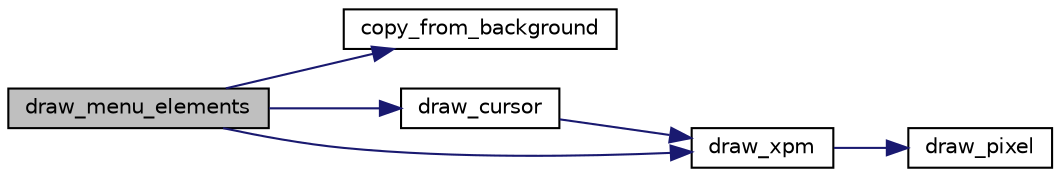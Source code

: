digraph "draw_menu_elements"
{
 // LATEX_PDF_SIZE
  edge [fontname="Helvetica",fontsize="10",labelfontname="Helvetica",labelfontsize="10"];
  node [fontname="Helvetica",fontsize="10",shape=record];
  rankdir="LR";
  Node1 [label="draw_menu_elements",height=0.2,width=0.4,color="black", fillcolor="grey75", style="filled", fontcolor="black",tooltip="Draws the menu elements on the double buffer."];
  Node1 -> Node2 [color="midnightblue",fontsize="10",style="solid",fontname="Helvetica"];
  Node2 [label="copy_from_background",height=0.2,width=0.4,color="black", fillcolor="white", style="filled",URL="$video_8c.html#aa10a93096da9f1f757aca38328a738ce",tooltip="Copies the background buffer's contents into the double buffer."];
  Node1 -> Node3 [color="midnightblue",fontsize="10",style="solid",fontname="Helvetica"];
  Node3 [label="draw_cursor",height=0.2,width=0.4,color="black", fillcolor="white", style="filled",URL="$sprite_8c.html#ac5279c7b71c8b9f1b5c69316b3996715",tooltip="Draws the cursor on the buffer used for double buffering."];
  Node3 -> Node4 [color="midnightblue",fontsize="10",style="solid",fontname="Helvetica"];
  Node4 [label="draw_xpm",height=0.2,width=0.4,color="black", fillcolor="white", style="filled",URL="$sprite_8c.html#a432d4502a05a1025f30948e4dbcd88b2",tooltip="Draws an xpm according to some parameters."];
  Node4 -> Node5 [color="midnightblue",fontsize="10",style="solid",fontname="Helvetica"];
  Node5 [label="draw_pixel",height=0.2,width=0.4,color="black", fillcolor="white", style="filled",URL="$video_8c.html#ac4898edce27b7b51b297128384e113be",tooltip="//Function which draws one pixel on the screen with the desired color, in the desired buffer"];
  Node1 -> Node4 [color="midnightblue",fontsize="10",style="solid",fontname="Helvetica"];
}
